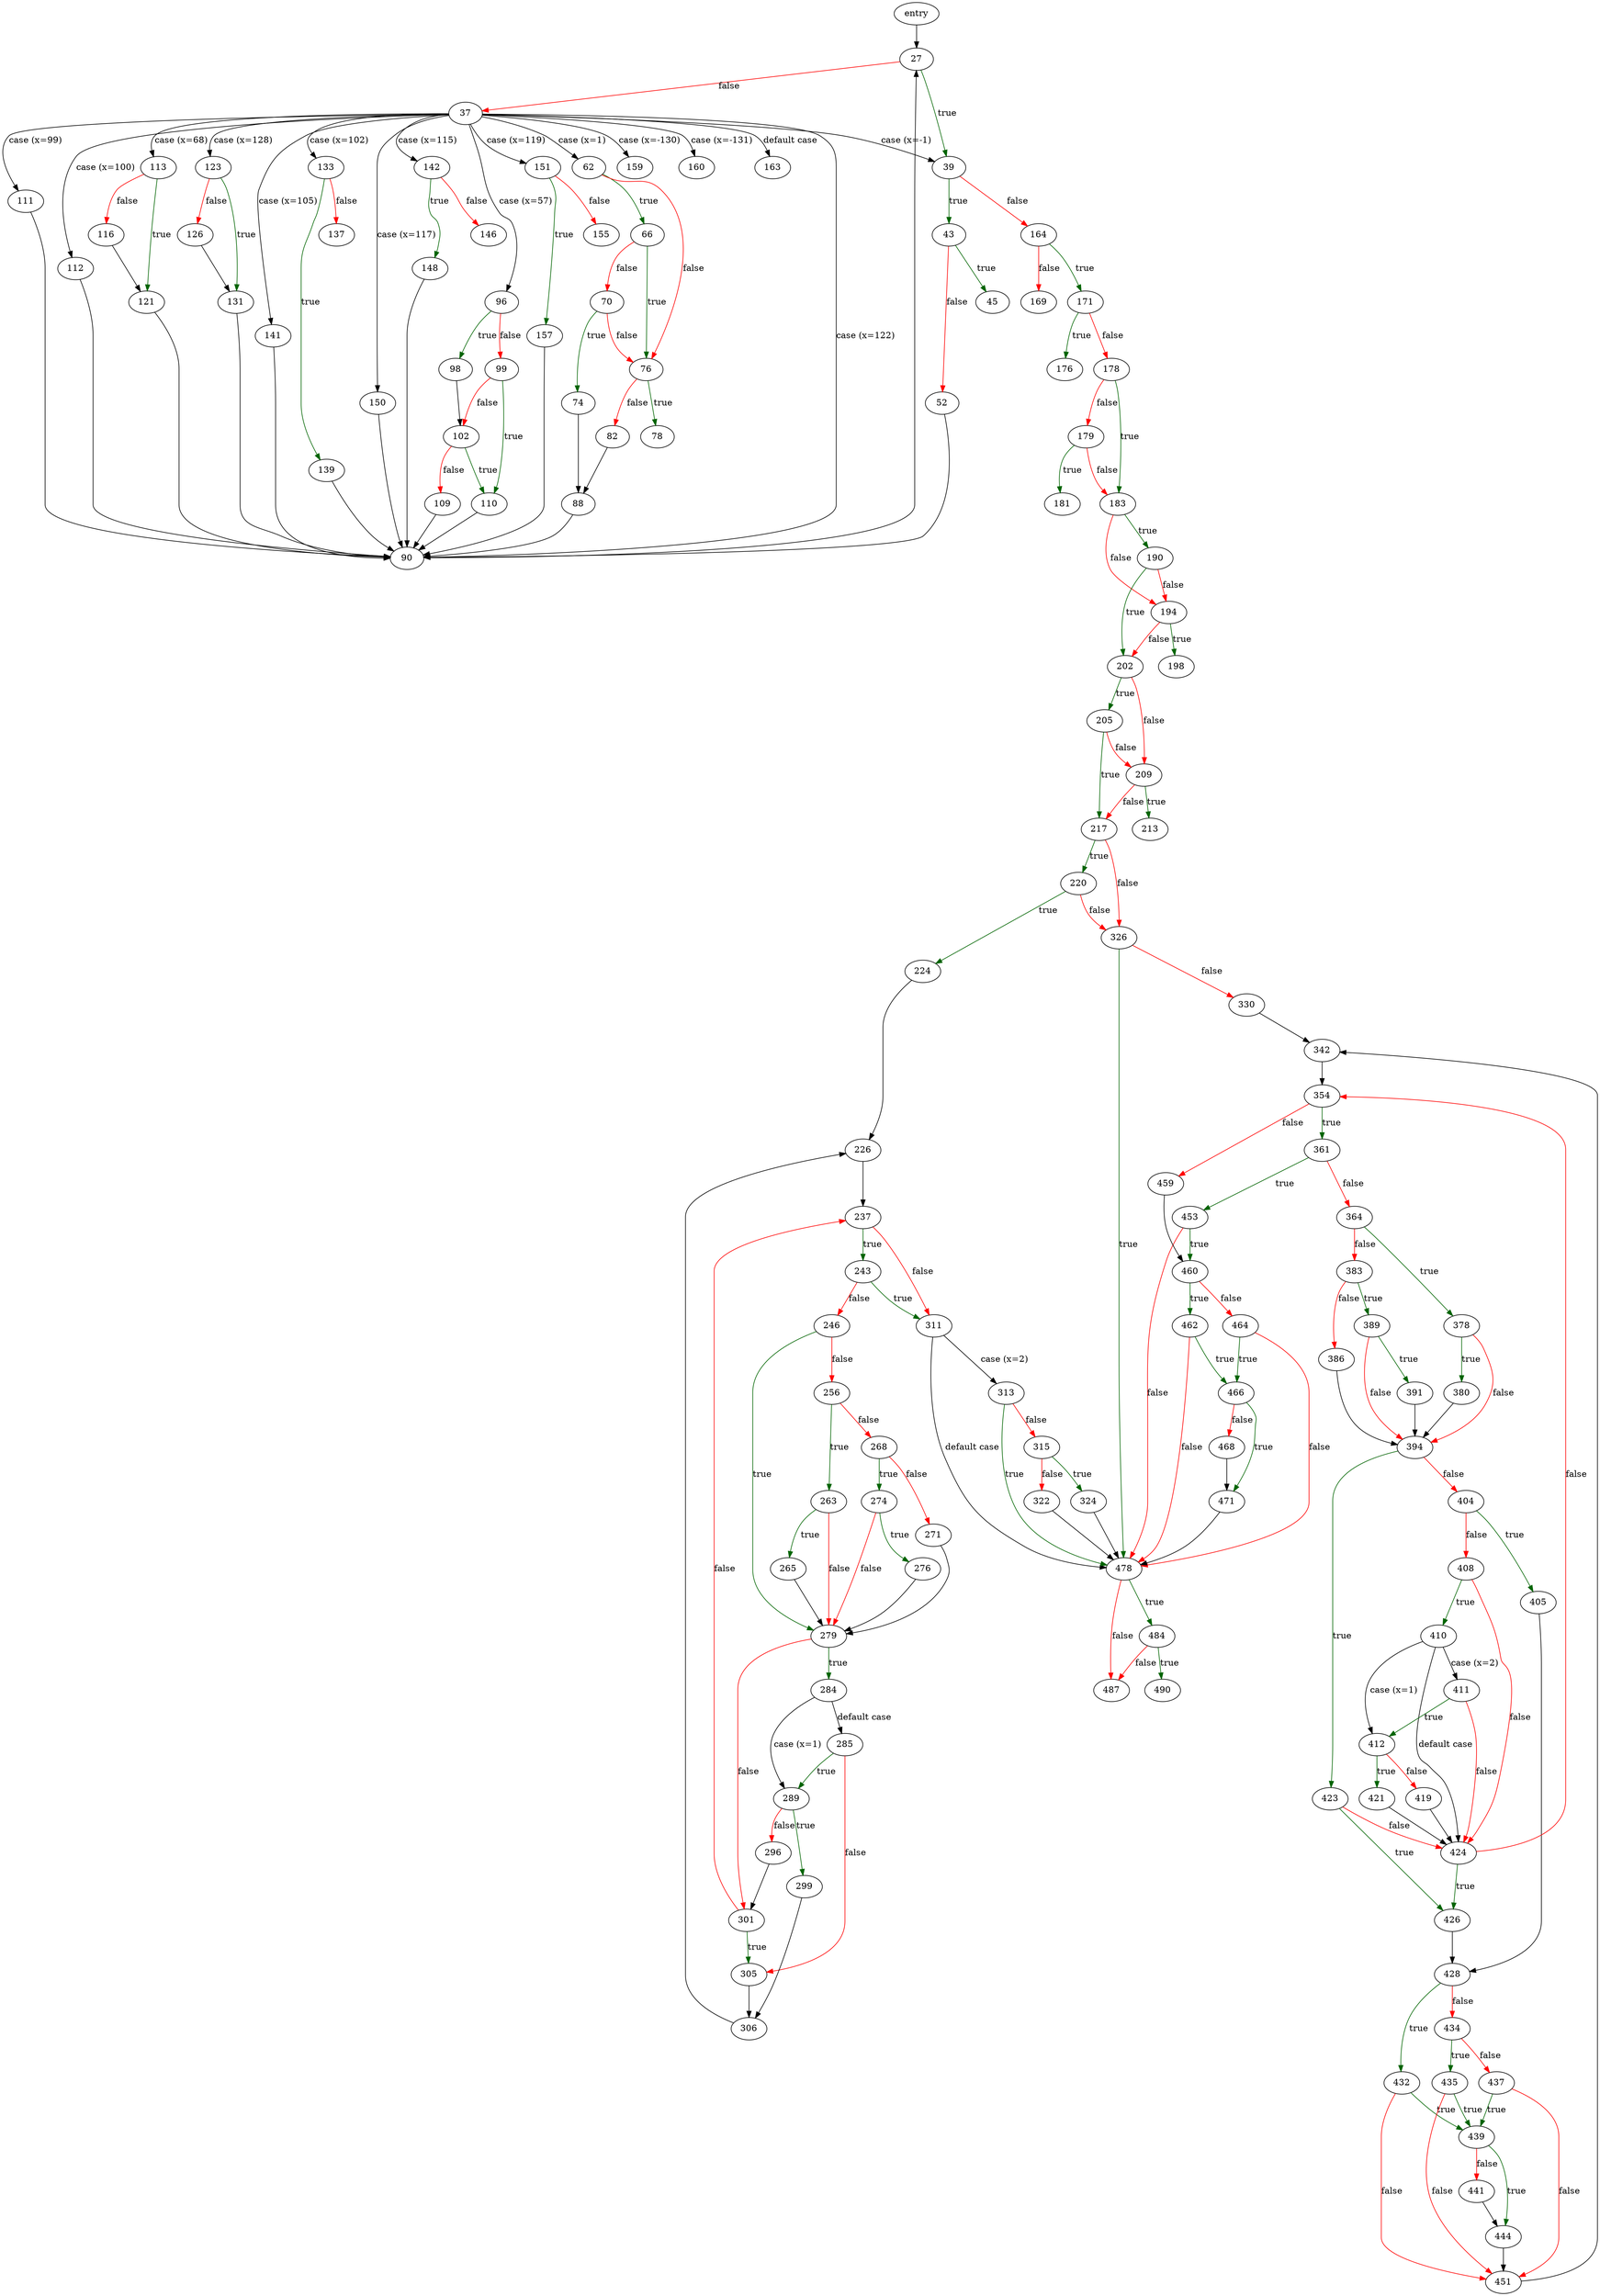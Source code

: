 digraph "main" {
	// Node definitions.
	2 [label=entry];
	27;
	37;
	39;
	43;
	45;
	52;
	62;
	66;
	70;
	74;
	76;
	78;
	82;
	88;
	90;
	96;
	98;
	99;
	102;
	109;
	110;
	111;
	112;
	113;
	116;
	121;
	123;
	126;
	131;
	133;
	137;
	139;
	141;
	142;
	146;
	148;
	150;
	151;
	155;
	157;
	159;
	160;
	163;
	164;
	169;
	171;
	176;
	178;
	179;
	181;
	183;
	190;
	194;
	198;
	202;
	205;
	209;
	213;
	217;
	220;
	224;
	226;
	237;
	243;
	246;
	256;
	263;
	265;
	268;
	271;
	274;
	276;
	279;
	284;
	285;
	289;
	296;
	299;
	301;
	305;
	306;
	311;
	313;
	315;
	322;
	324;
	326;
	330;
	342;
	354;
	361;
	364;
	378;
	380;
	383;
	386;
	389;
	391;
	394;
	404;
	405;
	408;
	410;
	411;
	412;
	419;
	421;
	423;
	424;
	426;
	428;
	432;
	434;
	435;
	437;
	439;
	441;
	444;
	451;
	453;
	459;
	460;
	462;
	464;
	466;
	468;
	471;
	478;
	484;
	487;
	490;

	// Edge definitions.
	2 -> 27;
	27 -> 37 [
		color=red
		label=false
	];
	27 -> 39 [
		color=darkgreen
		label=true
	];
	37 -> 39 [label="case (x=-1)"];
	37 -> 62 [label="case (x=1)"];
	37 -> 90 [label="case (x=122)"];
	37 -> 96 [label="case (x=57)"];
	37 -> 111 [label="case (x=99)"];
	37 -> 112 [label="case (x=100)"];
	37 -> 113 [label="case (x=68)"];
	37 -> 123 [label="case (x=128)"];
	37 -> 133 [label="case (x=102)"];
	37 -> 141 [label="case (x=105)"];
	37 -> 142 [label="case (x=115)"];
	37 -> 150 [label="case (x=117)"];
	37 -> 151 [label="case (x=119)"];
	37 -> 159 [label="case (x=-130)"];
	37 -> 160 [label="case (x=-131)"];
	37 -> 163 [label="default case"];
	39 -> 43 [
		color=darkgreen
		label=true
	];
	39 -> 164 [
		color=red
		label=false
	];
	43 -> 45 [
		color=darkgreen
		label=true
	];
	43 -> 52 [
		color=red
		label=false
	];
	52 -> 90;
	62 -> 66 [
		color=darkgreen
		label=true
	];
	62 -> 76 [
		color=red
		label=false
	];
	66 -> 70 [
		color=red
		label=false
	];
	66 -> 76 [
		color=darkgreen
		label=true
	];
	70 -> 74 [
		color=darkgreen
		label=true
	];
	70 -> 76 [
		color=red
		label=false
	];
	74 -> 88;
	76 -> 78 [
		color=darkgreen
		label=true
	];
	76 -> 82 [
		color=red
		label=false
	];
	82 -> 88;
	88 -> 90;
	90 -> 27;
	96 -> 98 [
		color=darkgreen
		label=true
	];
	96 -> 99 [
		color=red
		label=false
	];
	98 -> 102;
	99 -> 102 [
		color=red
		label=false
	];
	99 -> 110 [
		color=darkgreen
		label=true
	];
	102 -> 109 [
		color=red
		label=false
	];
	102 -> 110 [
		color=darkgreen
		label=true
	];
	109 -> 90;
	110 -> 90;
	111 -> 90;
	112 -> 90;
	113 -> 116 [
		color=red
		label=false
	];
	113 -> 121 [
		color=darkgreen
		label=true
	];
	116 -> 121;
	121 -> 90;
	123 -> 126 [
		color=red
		label=false
	];
	123 -> 131 [
		color=darkgreen
		label=true
	];
	126 -> 131;
	131 -> 90;
	133 -> 137 [
		color=red
		label=false
	];
	133 -> 139 [
		color=darkgreen
		label=true
	];
	139 -> 90;
	141 -> 90;
	142 -> 146 [
		color=red
		label=false
	];
	142 -> 148 [
		color=darkgreen
		label=true
	];
	148 -> 90;
	150 -> 90;
	151 -> 155 [
		color=red
		label=false
	];
	151 -> 157 [
		color=darkgreen
		label=true
	];
	157 -> 90;
	164 -> 169 [
		color=red
		label=false
	];
	164 -> 171 [
		color=darkgreen
		label=true
	];
	171 -> 176 [
		color=darkgreen
		label=true
	];
	171 -> 178 [
		color=red
		label=false
	];
	178 -> 179 [
		color=red
		label=false
	];
	178 -> 183 [
		color=darkgreen
		label=true
	];
	179 -> 181 [
		color=darkgreen
		label=true
	];
	179 -> 183 [
		color=red
		label=false
	];
	183 -> 190 [
		color=darkgreen
		label=true
	];
	183 -> 194 [
		color=red
		label=false
	];
	190 -> 194 [
		color=red
		label=false
	];
	190 -> 202 [
		color=darkgreen
		label=true
	];
	194 -> 198 [
		color=darkgreen
		label=true
	];
	194 -> 202 [
		color=red
		label=false
	];
	202 -> 205 [
		color=darkgreen
		label=true
	];
	202 -> 209 [
		color=red
		label=false
	];
	205 -> 209 [
		color=red
		label=false
	];
	205 -> 217 [
		color=darkgreen
		label=true
	];
	209 -> 213 [
		color=darkgreen
		label=true
	];
	209 -> 217 [
		color=red
		label=false
	];
	217 -> 220 [
		color=darkgreen
		label=true
	];
	217 -> 326 [
		color=red
		label=false
	];
	220 -> 224 [
		color=darkgreen
		label=true
	];
	220 -> 326 [
		color=red
		label=false
	];
	224 -> 226;
	226 -> 237;
	237 -> 243 [
		color=darkgreen
		label=true
	];
	237 -> 311 [
		color=red
		label=false
	];
	243 -> 246 [
		color=red
		label=false
	];
	243 -> 311 [
		color=darkgreen
		label=true
	];
	246 -> 256 [
		color=red
		label=false
	];
	246 -> 279 [
		color=darkgreen
		label=true
	];
	256 -> 263 [
		color=darkgreen
		label=true
	];
	256 -> 268 [
		color=red
		label=false
	];
	263 -> 265 [
		color=darkgreen
		label=true
	];
	263 -> 279 [
		color=red
		label=false
	];
	265 -> 279;
	268 -> 271 [
		color=red
		label=false
	];
	268 -> 274 [
		color=darkgreen
		label=true
	];
	271 -> 279;
	274 -> 276 [
		color=darkgreen
		label=true
	];
	274 -> 279 [
		color=red
		label=false
	];
	276 -> 279;
	279 -> 284 [
		color=darkgreen
		label=true
	];
	279 -> 301 [
		color=red
		label=false
	];
	284 -> 285 [label="default case"];
	284 -> 289 [label="case (x=1)"];
	285 -> 289 [
		color=darkgreen
		label=true
	];
	285 -> 305 [
		color=red
		label=false
	];
	289 -> 296 [
		color=red
		label=false
	];
	289 -> 299 [
		color=darkgreen
		label=true
	];
	296 -> 301;
	299 -> 306;
	301 -> 237 [
		color=red
		label=false
	];
	301 -> 305 [
		color=darkgreen
		label=true
	];
	305 -> 306;
	306 -> 226;
	311 -> 313 [label="case (x=2)"];
	311 -> 478 [label="default case"];
	313 -> 315 [
		color=red
		label=false
	];
	313 -> 478 [
		color=darkgreen
		label=true
	];
	315 -> 322 [
		color=red
		label=false
	];
	315 -> 324 [
		color=darkgreen
		label=true
	];
	322 -> 478;
	324 -> 478;
	326 -> 330 [
		color=red
		label=false
	];
	326 -> 478 [
		color=darkgreen
		label=true
	];
	330 -> 342;
	342 -> 354;
	354 -> 361 [
		color=darkgreen
		label=true
	];
	354 -> 459 [
		color=red
		label=false
	];
	361 -> 364 [
		color=red
		label=false
	];
	361 -> 453 [
		color=darkgreen
		label=true
	];
	364 -> 378 [
		color=darkgreen
		label=true
	];
	364 -> 383 [
		color=red
		label=false
	];
	378 -> 380 [
		color=darkgreen
		label=true
	];
	378 -> 394 [
		color=red
		label=false
	];
	380 -> 394;
	383 -> 386 [
		color=red
		label=false
	];
	383 -> 389 [
		color=darkgreen
		label=true
	];
	386 -> 394;
	389 -> 391 [
		color=darkgreen
		label=true
	];
	389 -> 394 [
		color=red
		label=false
	];
	391 -> 394;
	394 -> 404 [
		color=red
		label=false
	];
	394 -> 423 [
		color=darkgreen
		label=true
	];
	404 -> 405 [
		color=darkgreen
		label=true
	];
	404 -> 408 [
		color=red
		label=false
	];
	405 -> 428;
	408 -> 410 [
		color=darkgreen
		label=true
	];
	408 -> 424 [
		color=red
		label=false
	];
	410 -> 411 [label="case (x=2)"];
	410 -> 412 [label="case (x=1)"];
	410 -> 424 [label="default case"];
	411 -> 412 [
		color=darkgreen
		label=true
	];
	411 -> 424 [
		color=red
		label=false
	];
	412 -> 419 [
		color=red
		label=false
	];
	412 -> 421 [
		color=darkgreen
		label=true
	];
	419 -> 424;
	421 -> 424;
	423 -> 424 [
		color=red
		label=false
	];
	423 -> 426 [
		color=darkgreen
		label=true
	];
	424 -> 354 [
		color=red
		label=false
	];
	424 -> 426 [
		color=darkgreen
		label=true
	];
	426 -> 428;
	428 -> 432 [
		color=darkgreen
		label=true
	];
	428 -> 434 [
		color=red
		label=false
	];
	432 -> 439 [
		color=darkgreen
		label=true
	];
	432 -> 451 [
		color=red
		label=false
	];
	434 -> 435 [
		color=darkgreen
		label=true
	];
	434 -> 437 [
		color=red
		label=false
	];
	435 -> 439 [
		color=darkgreen
		label=true
	];
	435 -> 451 [
		color=red
		label=false
	];
	437 -> 439 [
		color=darkgreen
		label=true
	];
	437 -> 451 [
		color=red
		label=false
	];
	439 -> 441 [
		color=red
		label=false
	];
	439 -> 444 [
		color=darkgreen
		label=true
	];
	441 -> 444;
	444 -> 451;
	451 -> 342;
	453 -> 460 [
		color=darkgreen
		label=true
	];
	453 -> 478 [
		color=red
		label=false
	];
	459 -> 460;
	460 -> 462 [
		color=darkgreen
		label=true
	];
	460 -> 464 [
		color=red
		label=false
	];
	462 -> 466 [
		color=darkgreen
		label=true
	];
	462 -> 478 [
		color=red
		label=false
	];
	464 -> 466 [
		color=darkgreen
		label=true
	];
	464 -> 478 [
		color=red
		label=false
	];
	466 -> 468 [
		color=red
		label=false
	];
	466 -> 471 [
		color=darkgreen
		label=true
	];
	468 -> 471;
	471 -> 478;
	478 -> 484 [
		color=darkgreen
		label=true
	];
	478 -> 487 [
		color=red
		label=false
	];
	484 -> 487 [
		color=red
		label=false
	];
	484 -> 490 [
		color=darkgreen
		label=true
	];
}
